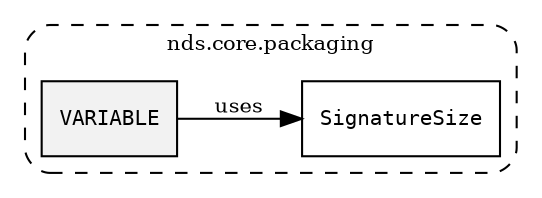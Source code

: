/**
 * This dot file creates symbol collaboration diagram for VARIABLE.
 */
digraph ZSERIO
{
    node [shape=box, fontsize=10];
    rankdir="LR";
    fontsize=10;
    tooltip="VARIABLE collaboration diagram";

    subgraph "cluster_nds.core.packaging"
    {
        style="dashed, rounded";
        label="nds.core.packaging";
        tooltip="Package nds.core.packaging";
        href="../../../content/packages/nds.core.packaging.html#Package-nds-core-packaging";
        target="_parent";

        "VARIABLE" [style="filled", fillcolor="#0000000D", target="_parent", label=<<font face="monospace"><table align="center" border="0" cellspacing="0" cellpadding="0"><tr><td href="../../../content/packages/nds.core.packaging.html#Constant-VARIABLE" title="Constant defined in nds.core.packaging">VARIABLE</td></tr></table></font>>];
        "SignatureSize" [target="_parent", label=<<font face="monospace"><table align="center" border="0" cellspacing="0" cellpadding="0"><tr><td href="../../../content/packages/nds.core.packaging.html#Subtype-SignatureSize" title="Subtype defined in nds.core.packaging">SignatureSize</td></tr></table></font>>];
    }

    "VARIABLE" -> "SignatureSize" [label="uses", fontsize=10];
}
